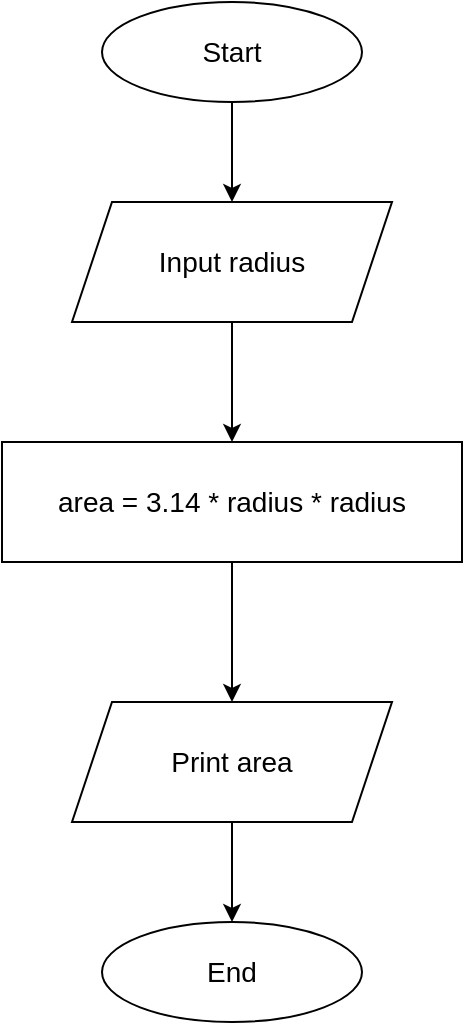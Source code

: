 <mxfile version="20.8.16" type="github">
  <diagram id="C5RBs43oDa-KdzZeNtuy" name="Page-1">
    <mxGraphModel dx="1360" dy="807" grid="1" gridSize="10" guides="1" tooltips="1" connect="1" arrows="1" fold="1" page="1" pageScale="1" pageWidth="827" pageHeight="1169" math="0" shadow="0">
      <root>
        <mxCell id="WIyWlLk6GJQsqaUBKTNV-0" />
        <mxCell id="WIyWlLk6GJQsqaUBKTNV-1" parent="WIyWlLk6GJQsqaUBKTNV-0" />
        <mxCell id="umHtUKkya_g5ySiwuMGm-2" style="edgeStyle=orthogonalEdgeStyle;rounded=0;orthogonalLoop=1;jettySize=auto;html=1;exitX=0.5;exitY=1;exitDx=0;exitDy=0;fontSize=14;" edge="1" parent="WIyWlLk6GJQsqaUBKTNV-1" source="umHtUKkya_g5ySiwuMGm-0" target="umHtUKkya_g5ySiwuMGm-1">
          <mxGeometry relative="1" as="geometry" />
        </mxCell>
        <mxCell id="umHtUKkya_g5ySiwuMGm-0" value="&lt;font style=&quot;font-size: 14px;&quot;&gt;Start&lt;/font&gt;" style="ellipse;whiteSpace=wrap;html=1;" vertex="1" parent="WIyWlLk6GJQsqaUBKTNV-1">
          <mxGeometry x="355" y="100" width="130" height="50" as="geometry" />
        </mxCell>
        <mxCell id="umHtUKkya_g5ySiwuMGm-4" style="edgeStyle=orthogonalEdgeStyle;rounded=0;orthogonalLoop=1;jettySize=auto;html=1;exitX=0.5;exitY=1;exitDx=0;exitDy=0;entryX=0.5;entryY=0;entryDx=0;entryDy=0;fontSize=14;" edge="1" parent="WIyWlLk6GJQsqaUBKTNV-1" source="umHtUKkya_g5ySiwuMGm-1" target="umHtUKkya_g5ySiwuMGm-3">
          <mxGeometry relative="1" as="geometry" />
        </mxCell>
        <mxCell id="umHtUKkya_g5ySiwuMGm-1" value="Input radius" style="shape=parallelogram;perimeter=parallelogramPerimeter;whiteSpace=wrap;html=1;fixedSize=1;fontSize=14;" vertex="1" parent="WIyWlLk6GJQsqaUBKTNV-1">
          <mxGeometry x="340" y="200" width="160" height="60" as="geometry" />
        </mxCell>
        <mxCell id="umHtUKkya_g5ySiwuMGm-7" style="edgeStyle=orthogonalEdgeStyle;rounded=0;orthogonalLoop=1;jettySize=auto;html=1;exitX=0.5;exitY=1;exitDx=0;exitDy=0;fontSize=14;" edge="1" parent="WIyWlLk6GJQsqaUBKTNV-1" source="umHtUKkya_g5ySiwuMGm-3" target="umHtUKkya_g5ySiwuMGm-6">
          <mxGeometry relative="1" as="geometry" />
        </mxCell>
        <mxCell id="umHtUKkya_g5ySiwuMGm-3" value="area = 3.14 * radius * radius" style="rounded=0;whiteSpace=wrap;html=1;fontSize=14;" vertex="1" parent="WIyWlLk6GJQsqaUBKTNV-1">
          <mxGeometry x="305" y="320" width="230" height="60" as="geometry" />
        </mxCell>
        <mxCell id="umHtUKkya_g5ySiwuMGm-10" style="edgeStyle=orthogonalEdgeStyle;rounded=0;orthogonalLoop=1;jettySize=auto;html=1;exitX=0.5;exitY=1;exitDx=0;exitDy=0;fontSize=14;" edge="1" parent="WIyWlLk6GJQsqaUBKTNV-1" source="umHtUKkya_g5ySiwuMGm-6" target="umHtUKkya_g5ySiwuMGm-9">
          <mxGeometry relative="1" as="geometry" />
        </mxCell>
        <mxCell id="umHtUKkya_g5ySiwuMGm-6" value="Print area" style="shape=parallelogram;perimeter=parallelogramPerimeter;whiteSpace=wrap;html=1;fixedSize=1;fontSize=14;" vertex="1" parent="WIyWlLk6GJQsqaUBKTNV-1">
          <mxGeometry x="340" y="450" width="160" height="60" as="geometry" />
        </mxCell>
        <mxCell id="umHtUKkya_g5ySiwuMGm-9" value="&lt;font style=&quot;font-size: 14px;&quot;&gt;End&lt;/font&gt;" style="ellipse;whiteSpace=wrap;html=1;" vertex="1" parent="WIyWlLk6GJQsqaUBKTNV-1">
          <mxGeometry x="355" y="560" width="130" height="50" as="geometry" />
        </mxCell>
      </root>
    </mxGraphModel>
  </diagram>
</mxfile>
